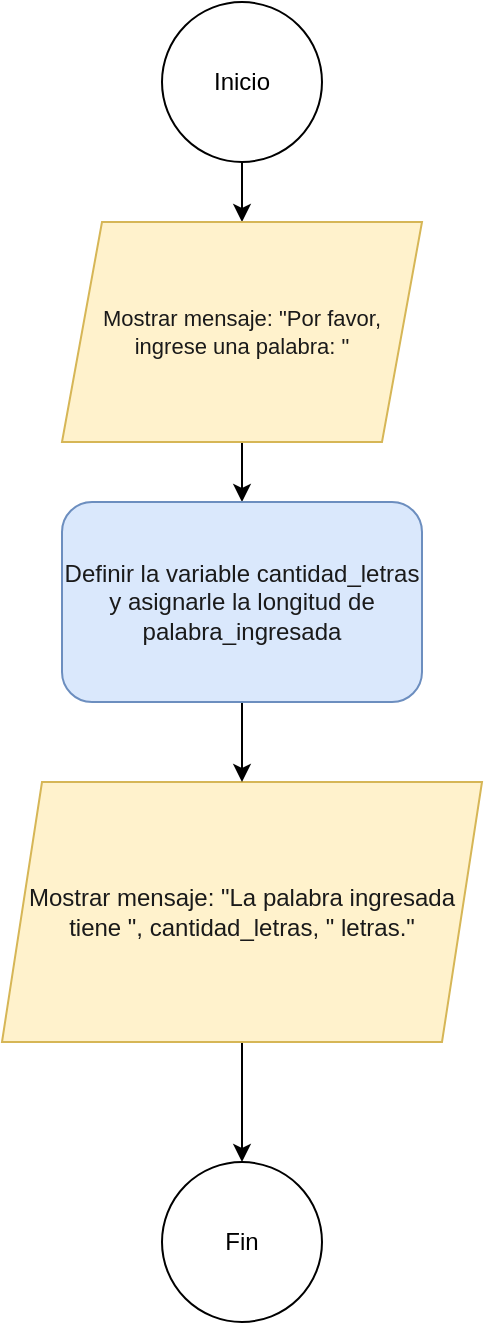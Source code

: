 <mxfile version="25.0.3">
  <diagram name="Página-1" id="_5f8tvsa87FToMD1ps_g">
    <mxGraphModel dx="526" dy="400" grid="1" gridSize="10" guides="1" tooltips="1" connect="1" arrows="1" fold="1" page="1" pageScale="1" pageWidth="827" pageHeight="1169" math="0" shadow="0">
      <root>
        <mxCell id="0" />
        <mxCell id="1" parent="0" />
        <mxCell id="GCByB-QEDTP5D-FnCHaX-3" value="" style="edgeStyle=orthogonalEdgeStyle;rounded=0;orthogonalLoop=1;jettySize=auto;html=1;" edge="1" parent="1" source="GCByB-QEDTP5D-FnCHaX-1" target="GCByB-QEDTP5D-FnCHaX-2">
          <mxGeometry relative="1" as="geometry" />
        </mxCell>
        <mxCell id="GCByB-QEDTP5D-FnCHaX-1" value="Inicio" style="ellipse;whiteSpace=wrap;html=1;aspect=fixed;" vertex="1" parent="1">
          <mxGeometry x="370" y="180" width="80" height="80" as="geometry" />
        </mxCell>
        <mxCell id="GCByB-QEDTP5D-FnCHaX-18" value="" style="edgeStyle=orthogonalEdgeStyle;rounded=0;orthogonalLoop=1;jettySize=auto;html=1;" edge="1" parent="1" source="GCByB-QEDTP5D-FnCHaX-2" target="GCByB-QEDTP5D-FnCHaX-17">
          <mxGeometry relative="1" as="geometry" />
        </mxCell>
        <mxCell id="GCByB-QEDTP5D-FnCHaX-2" value="&lt;div style=&quot;&quot;&gt;&lt;span style=&quot;font-size: 11px;&quot;&gt;&lt;br&gt;&lt;/span&gt;&lt;/div&gt;&lt;font style=&quot;font-size: 11px;&quot;&gt;&lt;div style=&quot;&quot;&gt;&lt;span style=&quot;color: rgb(26, 26, 26); background-color: initial;&quot;&gt;Mostrar mensaje: &quot;Por favor, ingrese una pal&lt;/span&gt;&lt;span style=&quot;color: rgb(26, 26, 26); background-color: initial;&quot; class=&quot;ql-cursor&quot;&gt;﻿&lt;/span&gt;&lt;span style=&quot;color: rgb(26, 26, 26); background-color: initial;&quot;&gt;abra: &quot;&lt;/span&gt;&lt;/div&gt;&lt;/font&gt;&lt;div style=&quot;&quot;&gt;&lt;br&gt;&lt;/div&gt;" style="shape=parallelogram;perimeter=parallelogramPerimeter;whiteSpace=wrap;html=1;fixedSize=1;align=center;fillColor=#fff2cc;strokeColor=#d6b656;" vertex="1" parent="1">
          <mxGeometry x="320" y="290" width="180" height="110" as="geometry" />
        </mxCell>
        <mxCell id="GCByB-QEDTP5D-FnCHaX-13" value="" style="edgeStyle=orthogonalEdgeStyle;rounded=0;orthogonalLoop=1;jettySize=auto;html=1;" edge="1" parent="1" source="GCByB-QEDTP5D-FnCHaX-10" target="GCByB-QEDTP5D-FnCHaX-12">
          <mxGeometry relative="1" as="geometry" />
        </mxCell>
        <mxCell id="GCByB-QEDTP5D-FnCHaX-10" value="&lt;span style=&quot;color: rgb(26, 26, 26);&quot;&gt;Mostrar mensaje: &quot;La palabra ingresada tiene &quot;, cantidad_letras, &quot; letras.&quot;&lt;/span&gt;" style="shape=parallelogram;perimeter=parallelogramPerimeter;whiteSpace=wrap;html=1;fixedSize=1;fillColor=#fff2cc;strokeColor=#d6b656;" vertex="1" parent="1">
          <mxGeometry x="290" y="570" width="240" height="130" as="geometry" />
        </mxCell>
        <mxCell id="GCByB-QEDTP5D-FnCHaX-12" value="Fin" style="ellipse;whiteSpace=wrap;html=1;" vertex="1" parent="1">
          <mxGeometry x="370" y="760" width="80" height="80" as="geometry" />
        </mxCell>
        <mxCell id="GCByB-QEDTP5D-FnCHaX-19" value="" style="edgeStyle=orthogonalEdgeStyle;rounded=0;orthogonalLoop=1;jettySize=auto;html=1;" edge="1" parent="1" source="GCByB-QEDTP5D-FnCHaX-17" target="GCByB-QEDTP5D-FnCHaX-10">
          <mxGeometry relative="1" as="geometry" />
        </mxCell>
        <mxCell id="GCByB-QEDTP5D-FnCHaX-17" value="&lt;span style=&quot;color: rgb(26, 26, 26);&quot;&gt;Definir la variable cantidad_letras y asignarle la longitud de palabra_ingresada&lt;/span&gt;" style="rounded=1;whiteSpace=wrap;html=1;fillColor=#dae8fc;strokeColor=#6c8ebf;" vertex="1" parent="1">
          <mxGeometry x="320" y="430" width="180" height="100" as="geometry" />
        </mxCell>
      </root>
    </mxGraphModel>
  </diagram>
</mxfile>
